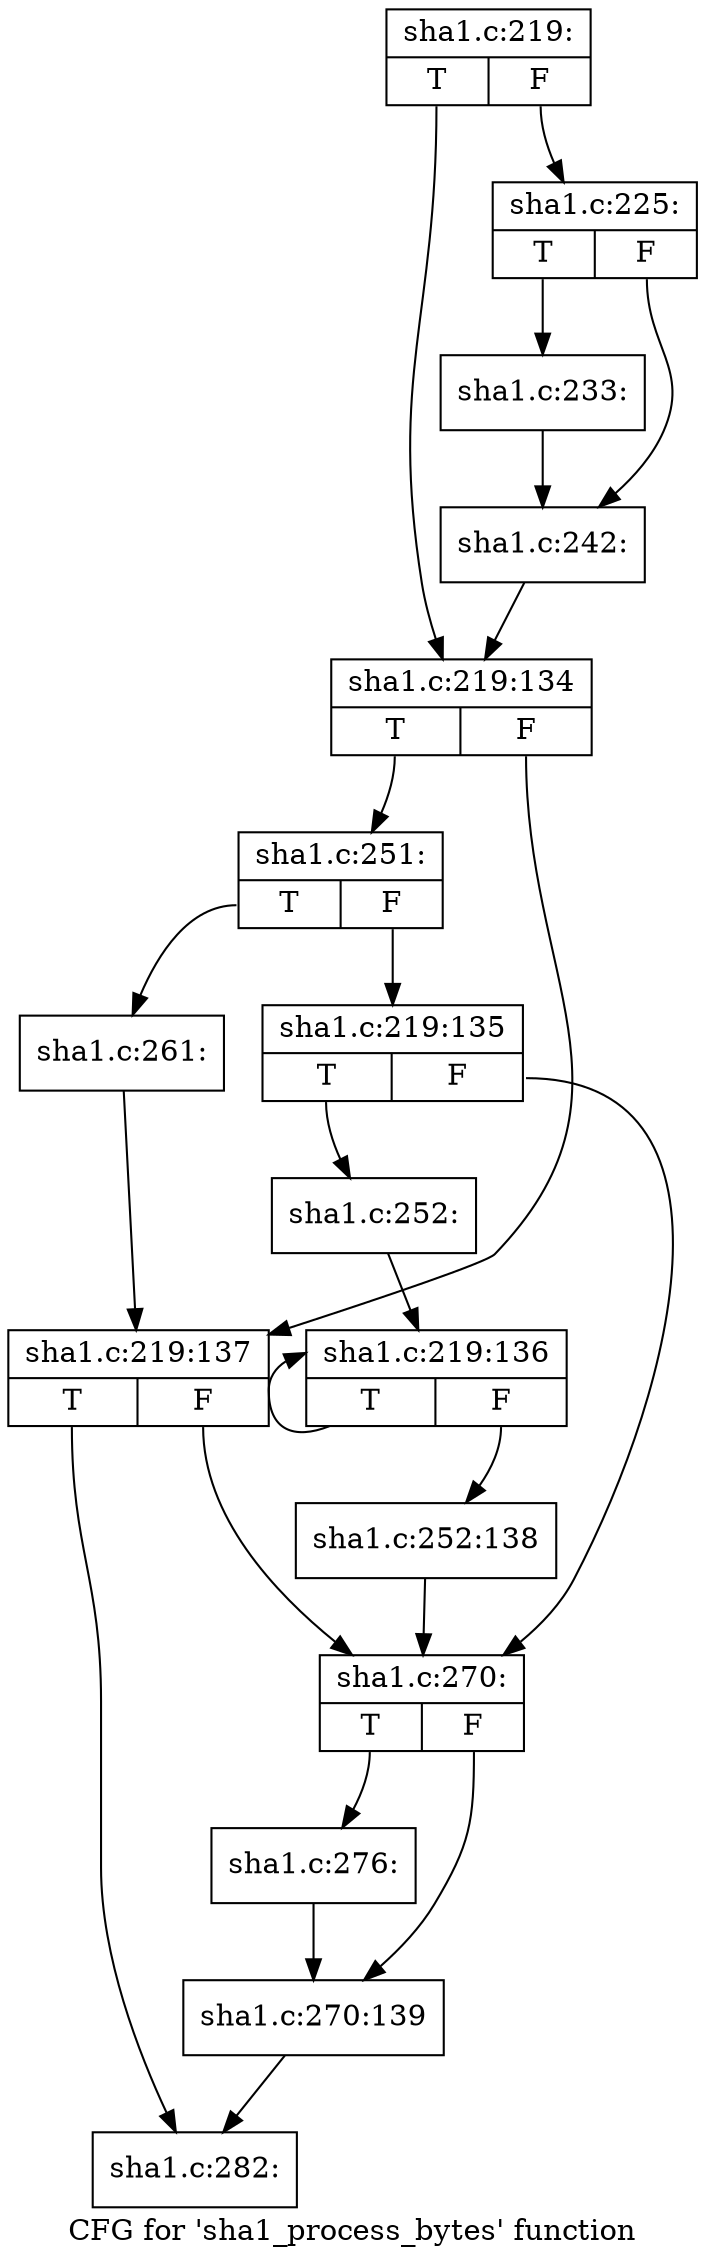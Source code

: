 digraph "CFG for 'sha1_process_bytes' function" {
	label="CFG for 'sha1_process_bytes' function";

	Node0xceb8390 [shape=record,label="{sha1.c:219:|{<s0>T|<s1>F}}"];
	Node0xceb8390:s0 -> Node0xcec2af0;
	Node0xceb8390:s1 -> Node0xcec2aa0;
	Node0xcec2aa0 [shape=record,label="{sha1.c:225:|{<s0>T|<s1>F}}"];
	Node0xcec2aa0:s0 -> Node0xcec54f0;
	Node0xcec2aa0:s1 -> Node0xcec5560;
	Node0xcec54f0 [shape=record,label="{sha1.c:233:}"];
	Node0xcec54f0 -> Node0xcec5560;
	Node0xcec5560 [shape=record,label="{sha1.c:242:}"];
	Node0xcec5560 -> Node0xcec2af0;
	Node0xcec2af0 [shape=record,label="{sha1.c:219:134|{<s0>T|<s1>F}}"];
	Node0xcec2af0:s0 -> Node0xcea4140;
	Node0xcec2af0:s1 -> Node0xcea4190;
	Node0xcea4140 [shape=record,label="{sha1.c:251:|{<s0>T|<s1>F}}"];
	Node0xcea4140:s0 -> Node0xcea46a0;
	Node0xcea4140:s1 -> Node0xcea4600;
	Node0xcea4600 [shape=record,label="{sha1.c:219:135|{<s0>T|<s1>F}}"];
	Node0xcea4600:s0 -> Node0xcfa41d0;
	Node0xcea4600:s1 -> Node0xce89e20;
	Node0xcfa41d0 [shape=record,label="{sha1.c:252:}"];
	Node0xcfa41d0 -> Node0xcea4e20;
	Node0xcea4e20 [shape=record,label="{sha1.c:219:136|{<s0>T|<s1>F}}"];
	Node0xcea4e20:s0 -> Node0xcea4e20;
	Node0xcea4e20:s1 -> Node0xcf9dc10;
	Node0xcea46a0 [shape=record,label="{sha1.c:261:}"];
	Node0xcea46a0 -> Node0xcea4190;
	Node0xcea4190 [shape=record,label="{sha1.c:219:137|{<s0>T|<s1>F}}"];
	Node0xcea4190:s0 -> Node0xce89e70;
	Node0xcea4190:s1 -> Node0xce89e20;
	Node0xcf9dc10 [shape=record,label="{sha1.c:252:138}"];
	Node0xcf9dc10 -> Node0xce89e20;
	Node0xce89e20 [shape=record,label="{sha1.c:270:|{<s0>T|<s1>F}}"];
	Node0xce89e20:s0 -> Node0xced1580;
	Node0xce89e20:s1 -> Node0xced15d0;
	Node0xced1580 [shape=record,label="{sha1.c:276:}"];
	Node0xced1580 -> Node0xced15d0;
	Node0xced15d0 [shape=record,label="{sha1.c:270:139}"];
	Node0xced15d0 -> Node0xce89e70;
	Node0xce89e70 [shape=record,label="{sha1.c:282:}"];
}
